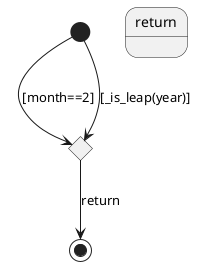 @startuml daysInMonth
state c <<choice>>
state return
[*] --> c : [month==2]
[*] --> c : [_is_leap(year)]
c --> [*] : return

@enduml